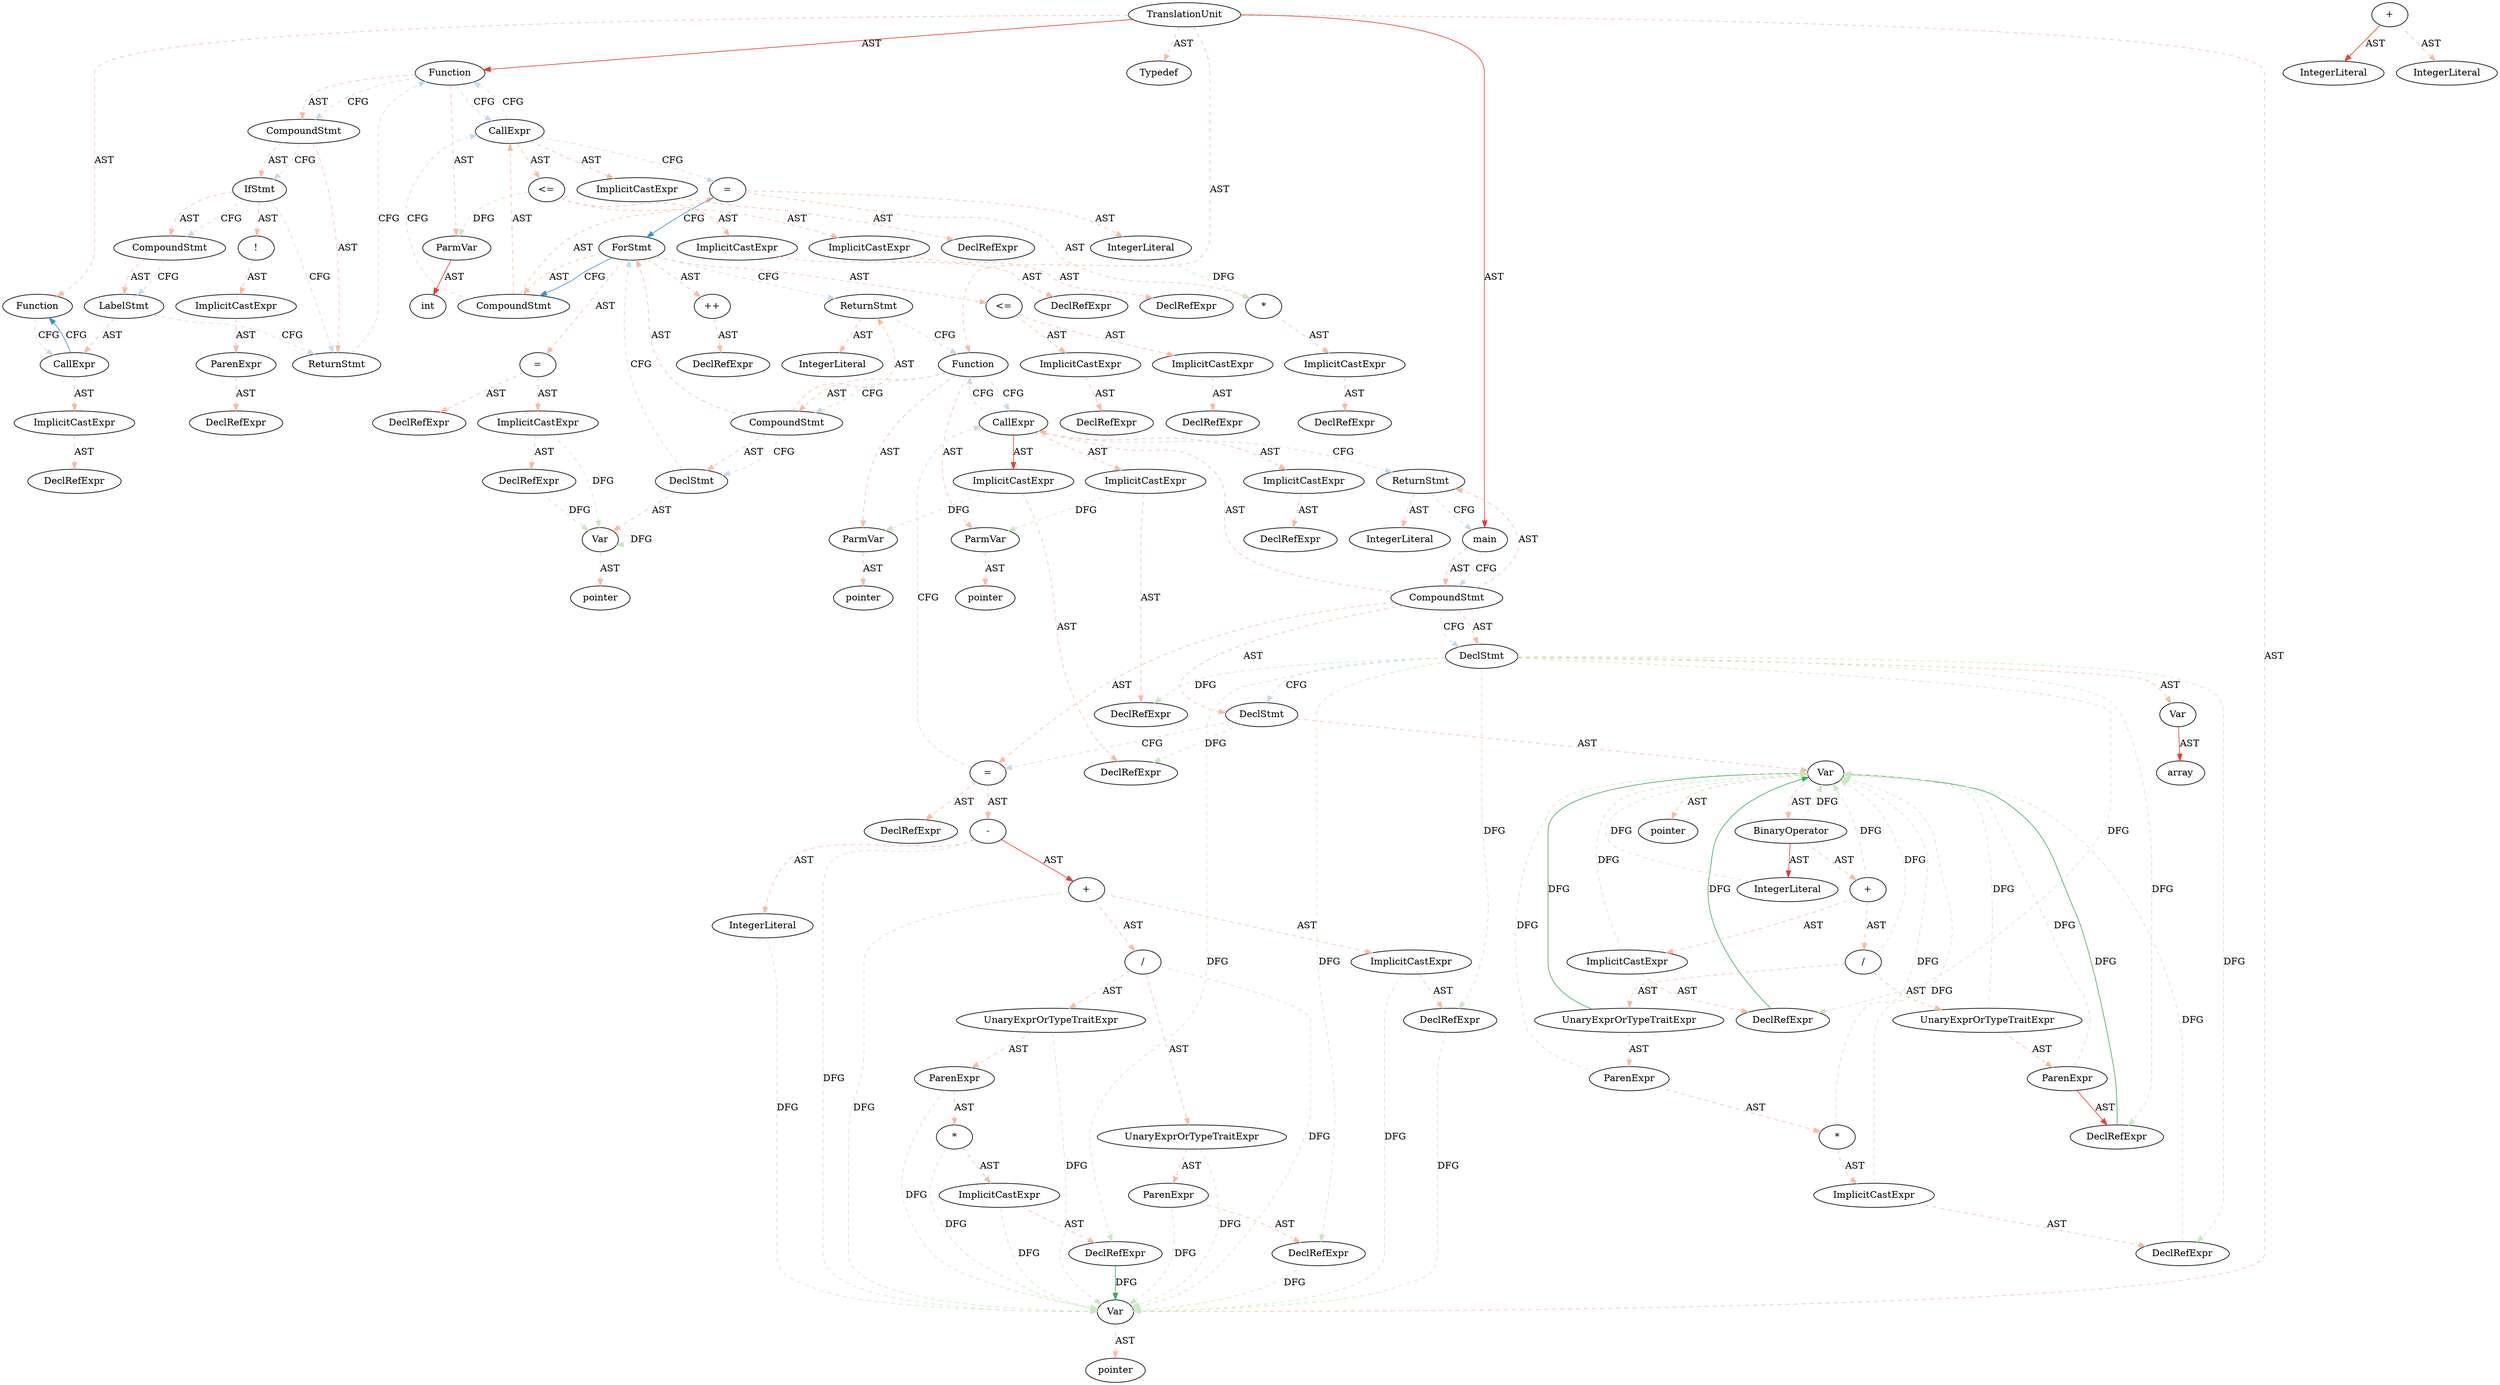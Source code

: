 digraph "" {
	node [label="\N"];
	0	[label=TranslationUnit];
	1	[label=Function];
	0 -> 1	[key=0,
		color=3,
		colorscheme=reds8,
		label=AST,
		style=dashed];
	2	[label=Function];
	0 -> 2	[key=0,
		color=6,
		colorscheme=reds8,
		label=AST,
		style=solid];
	17	[label=Typedef];
	0 -> 17	[key=0,
		color=3,
		colorscheme=reds8,
		label=AST,
		style=dashed];
	18	[label=Var];
	0 -> 18	[key=0,
		color=3,
		colorscheme=reds8,
		label=AST,
		style=dashed];
	20	[label=Function];
	0 -> 20	[key=0,
		color=3,
		colorscheme=reds8,
		label=AST,
		style=dashed];
	57	[label=main];
	0 -> 57	[key=0,
		color=6,
		colorscheme=reds8,
		label=AST,
		style=solid];
	13	[label=CallExpr];
	1 -> 13	[key=0,
		color=3,
		colorscheme=blues8,
		label=CFG,
		style=dashed];
	3	[label=ParmVar];
	2 -> 3	[key=0,
		color=3,
		colorscheme=reds8,
		label=AST,
		style=dashed];
	5	[label=CompoundStmt];
	2 -> 5	[key=0,
		color=3,
		colorscheme=reds8,
		label=AST,
		style=dashed];
	2 -> 5	[key=1,
		color=3,
		colorscheme=blues8,
		label=CFG,
		style=dashed];
	42	[label=CallExpr];
	2 -> 42	[key=0,
		color=3,
		colorscheme=blues8,
		label=CFG,
		style=dashed];
	4	[label=int];
	3 -> 4	[key=0,
		color=6,
		colorscheme=reds8,
		label=AST,
		style=solid];
	6	[label=IfStmt];
	5 -> 6	[key=0,
		color=3,
		colorscheme=reds8,
		label=AST,
		style=dashed];
	5 -> 6	[key=1,
		color=3,
		colorscheme=blues8,
		label=CFG,
		style=dashed];
	16	[label=ReturnStmt];
	5 -> 16	[key=0,
		color=3,
		colorscheme=reds8,
		label=AST,
		style=dashed];
	7	[label="!"];
	6 -> 7	[key=0,
		color=3,
		colorscheme=reds8,
		label=AST,
		style=dashed];
	11	[label=CompoundStmt];
	6 -> 11	[key=0,
		color=3,
		colorscheme=reds8,
		label=AST,
		style=dashed];
	6 -> 11	[key=1,
		color=3,
		colorscheme=blues8,
		label=CFG,
		style=dashed];
	6 -> 16	[key=0,
		color=3,
		colorscheme=blues8,
		label=CFG,
		style=dashed];
	8	[label=ImplicitCastExpr];
	7 -> 8	[key=0,
		color=3,
		colorscheme=reds8,
		label=AST,
		style=dashed];
	9	[label=ParenExpr];
	8 -> 9	[key=0,
		color=3,
		colorscheme=reds8,
		label=AST,
		style=dashed];
	10	[label=DeclRefExpr];
	9 -> 10	[key=0,
		color=3,
		colorscheme=reds8,
		label=AST,
		style=dashed];
	12	[label=LabelStmt];
	11 -> 12	[key=0,
		color=3,
		colorscheme=reds8,
		label=AST,
		style=dashed];
	11 -> 12	[key=1,
		color=3,
		colorscheme=blues8,
		label=CFG,
		style=dashed];
	12 -> 13	[key=0,
		color=3,
		colorscheme=reds8,
		label=AST,
		style=dashed];
	12 -> 16	[key=0,
		color=3,
		colorscheme=blues8,
		label=CFG,
		style=dashed];
	13 -> 1	[key=0,
		color=6,
		colorscheme=blues8,
		label=CFG,
		style=solid];
	14	[label=ImplicitCastExpr];
	13 -> 14	[key=0,
		color=3,
		colorscheme=reds8,
		label=AST,
		style=dashed];
	15	[label=DeclRefExpr];
	14 -> 15	[key=0,
		color=3,
		colorscheme=reds8,
		label=AST,
		style=dashed];
	16 -> 2	[key=0,
		color=3,
		colorscheme=blues8,
		label=CFG,
		style=dashed];
	19	[label=pointer];
	18 -> 19	[key=0,
		color=3,
		colorscheme=reds8,
		label=AST,
		style=dashed];
	21	[label=ParmVar];
	20 -> 21	[key=0,
		color=3,
		colorscheme=reds8,
		label=AST,
		style=dashed];
	22	[label=ParmVar];
	20 -> 22	[key=0,
		color=3,
		colorscheme=reds8,
		label=AST,
		style=dashed];
	25	[label=CompoundStmt];
	20 -> 25	[key=0,
		color=3,
		colorscheme=reds8,
		label=AST,
		style=dashed];
	20 -> 25	[key=1,
		color=3,
		colorscheme=blues8,
		label=CFG,
		style=dashed];
	98	[label=CallExpr];
	20 -> 98	[key=0,
		color=3,
		colorscheme=blues8,
		label=CFG,
		style=dashed];
	23	[label=pointer];
	21 -> 23	[key=0,
		color=3,
		colorscheme=reds8,
		label=AST,
		style=dashed];
	24	[label=pointer];
	22 -> 24	[key=0,
		color=3,
		colorscheme=reds8,
		label=AST,
		style=dashed];
	26	[label=DeclStmt];
	25 -> 26	[key=0,
		color=3,
		colorscheme=reds8,
		label=AST,
		style=dashed];
	25 -> 26	[key=1,
		color=3,
		colorscheme=blues8,
		label=CFG,
		style=dashed];
	29	[label=ForStmt];
	25 -> 29	[key=0,
		color=3,
		colorscheme=reds8,
		label=AST,
		style=dashed];
	55	[label=ReturnStmt];
	25 -> 55	[key=0,
		color=3,
		colorscheme=reds8,
		label=AST,
		style=dashed];
	27	[label=Var];
	26 -> 27	[key=0,
		color=3,
		colorscheme=reds8,
		label=AST,
		style=dashed];
	26 -> 29	[key=0,
		color=3,
		colorscheme=blues8,
		label=CFG,
		style=dashed];
	27 -> 27	[key=0,
		color=3,
		colorscheme=greens8,
		label=DFG,
		style=dashed];
	28	[label=pointer];
	27 -> 28	[key=0,
		color=3,
		colorscheme=reds8,
		label=AST,
		style=dashed];
	30	[label="="];
	29 -> 30	[key=0,
		color=3,
		colorscheme=reds8,
		label=AST,
		style=dashed];
	34	[label="<="];
	29 -> 34	[key=0,
		color=3,
		colorscheme=reds8,
		label=AST,
		style=dashed];
	39	[label="++"];
	29 -> 39	[key=0,
		color=3,
		colorscheme=reds8,
		label=AST,
		style=dashed];
	41	[label=CompoundStmt];
	29 -> 41	[key=0,
		color=3,
		colorscheme=reds8,
		label=AST,
		style=dashed];
	29 -> 41	[key=1,
		color=6,
		colorscheme=blues8,
		label=CFG,
		style=solid];
	29 -> 55	[key=0,
		color=3,
		colorscheme=blues8,
		label=CFG,
		style=dashed];
	31	[label=DeclRefExpr];
	30 -> 31	[key=0,
		color=3,
		colorscheme=reds8,
		label=AST,
		style=dashed];
	32	[label=ImplicitCastExpr];
	30 -> 32	[key=0,
		color=3,
		colorscheme=reds8,
		label=AST,
		style=dashed];
	32 -> 27	[key=0,
		color=3,
		colorscheme=greens8,
		label=DFG,
		style=dashed];
	33	[label=DeclRefExpr];
	32 -> 33	[key=0,
		color=3,
		colorscheme=reds8,
		label=AST,
		style=dashed];
	33 -> 27	[key=0,
		color=3,
		colorscheme=greens8,
		label=DFG,
		style=dashed];
	35	[label=ImplicitCastExpr];
	34 -> 35	[key=0,
		color=3,
		colorscheme=reds8,
		label=AST,
		style=dashed];
	37	[label=ImplicitCastExpr];
	34 -> 37	[key=0,
		color=3,
		colorscheme=reds8,
		label=AST,
		style=dashed];
	36	[label=DeclRefExpr];
	35 -> 36	[key=0,
		color=3,
		colorscheme=reds8,
		label=AST,
		style=dashed];
	38	[label=DeclRefExpr];
	37 -> 38	[key=0,
		color=3,
		colorscheme=reds8,
		label=AST,
		style=dashed];
	40	[label=DeclRefExpr];
	39 -> 40	[key=0,
		color=3,
		colorscheme=reds8,
		label=AST,
		style=dashed];
	41 -> 42	[key=0,
		color=3,
		colorscheme=reds8,
		label=AST,
		style=dashed];
	41 -> 42	[key=1,
		color=3,
		colorscheme=blues8,
		label=CFG,
		style=dashed];
	50	[label="="];
	41 -> 50	[key=0,
		color=3,
		colorscheme=reds8,
		label=AST,
		style=dashed];
	42 -> 2	[key=0,
		color=3,
		colorscheme=blues8,
		label=CFG,
		style=dashed];
	43	[label=ImplicitCastExpr];
	42 -> 43	[key=0,
		color=3,
		colorscheme=reds8,
		label=AST,
		style=dashed];
	45	[label="<="];
	42 -> 45	[key=0,
		color=3,
		colorscheme=reds8,
		label=AST,
		style=dashed];
	42 -> 50	[key=0,
		color=3,
		colorscheme=blues8,
		label=CFG,
		style=dashed];
	44	[label=DeclRefExpr];
	43 -> 44	[key=0,
		color=3,
		colorscheme=reds8,
		label=AST,
		style=dashed];
	45 -> 3	[key=0,
		color=3,
		colorscheme=greens8,
		label=DFG,
		style=dashed];
	46	[label=ImplicitCastExpr];
	45 -> 46	[key=0,
		color=3,
		colorscheme=reds8,
		label=AST,
		style=dashed];
	48	[label=ImplicitCastExpr];
	45 -> 48	[key=0,
		color=3,
		colorscheme=reds8,
		label=AST,
		style=dashed];
	47	[label=DeclRefExpr];
	46 -> 47	[key=0,
		color=3,
		colorscheme=reds8,
		label=AST,
		style=dashed];
	49	[label=DeclRefExpr];
	48 -> 49	[key=0,
		color=3,
		colorscheme=reds8,
		label=AST,
		style=dashed];
	50 -> 29	[key=0,
		color=6,
		colorscheme=blues8,
		label=CFG,
		style=solid];
	51	[label="*"];
	50 -> 51	[key=0,
		color=3,
		colorscheme=reds8,
		label=AST,
		style=dashed];
	54	[label=IntegerLiteral];
	50 -> 54	[key=0,
		color=3,
		colorscheme=reds8,
		label=AST,
		style=dashed];
	52	[label=ImplicitCastExpr];
	51 -> 52	[key=0,
		color=3,
		colorscheme=reds8,
		label=AST,
		style=dashed];
	53	[label=DeclRefExpr];
	52 -> 53	[key=0,
		color=3,
		colorscheme=reds8,
		label=AST,
		style=dashed];
	54 -> 51	[key=0,
		color=3,
		colorscheme=greens8,
		label=DFG,
		style=dashed];
	55 -> 20	[key=0,
		color=3,
		colorscheme=blues8,
		label=CFG,
		style=dashed];
	56	[label=IntegerLiteral];
	55 -> 56	[key=0,
		color=3,
		colorscheme=reds8,
		label=AST,
		style=dashed];
	58	[label=CompoundStmt];
	57 -> 58	[key=0,
		color=3,
		colorscheme=reds8,
		label=AST,
		style=dashed];
	57 -> 58	[key=1,
		color=3,
		colorscheme=blues8,
		label=CFG,
		style=dashed];
	59	[label=DeclStmt];
	58 -> 59	[key=0,
		color=3,
		colorscheme=reds8,
		label=AST,
		style=dashed];
	58 -> 59	[key=1,
		color=3,
		colorscheme=blues8,
		label=CFG,
		style=dashed];
	65	[label=DeclStmt];
	58 -> 65	[key=0,
		color=3,
		colorscheme=reds8,
		label=AST,
		style=dashed];
	82	[label="="];
	58 -> 82	[key=0,
		color=3,
		colorscheme=reds8,
		label=AST,
		style=dashed];
	58 -> 98	[key=0,
		color=3,
		colorscheme=reds8,
		label=AST,
		style=dashed];
	105	[label=ReturnStmt];
	58 -> 105	[key=0,
		color=3,
		colorscheme=reds8,
		label=AST,
		style=dashed];
	60	[label=Var];
	59 -> 60	[key=0,
		color=3,
		colorscheme=reds8,
		label=AST,
		style=dashed];
	59 -> 65	[key=0,
		color=3,
		colorscheme=blues8,
		label=CFG,
		style=dashed];
	71	[label=DeclRefExpr];
	59 -> 71	[key=0,
		color=3,
		colorscheme=greens8,
		label=DFG,
		style=dashed];
	75	[label=DeclRefExpr];
	59 -> 75	[key=0,
		color=3,
		colorscheme=greens8,
		label=DFG,
		style=dashed];
	80	[label=DeclRefExpr];
	59 -> 80	[key=0,
		color=3,
		colorscheme=greens8,
		label=DFG,
		style=dashed];
	87	[label=DeclRefExpr];
	59 -> 87	[key=0,
		color=3,
		colorscheme=greens8,
		label=DFG,
		style=dashed];
	91	[label=DeclRefExpr];
	59 -> 91	[key=0,
		color=3,
		colorscheme=greens8,
		label=DFG,
		style=dashed];
	96	[label=DeclRefExpr];
	59 -> 96	[key=0,
		color=3,
		colorscheme=greens8,
		label=DFG,
		style=dashed];
	102	[label=DeclRefExpr];
	59 -> 102	[key=0,
		color=3,
		colorscheme=greens8,
		label=DFG,
		style=dashed];
	61	[label=array];
	60 -> 61	[key=0,
		color=6,
		colorscheme=reds8,
		label=AST,
		style=solid];
	62	[label="+"];
	63	[label=IntegerLiteral];
	62 -> 63	[key=0,
		color=6,
		colorscheme=reds8,
		label=AST,
		style=solid];
	64	[label=IntegerLiteral];
	62 -> 64	[key=0,
		color=3,
		colorscheme=reds8,
		label=AST,
		style=dashed];
	66	[label=Var];
	65 -> 66	[key=0,
		color=3,
		colorscheme=reds8,
		label=AST,
		style=dashed];
	65 -> 82	[key=0,
		color=3,
		colorscheme=blues8,
		label=CFG,
		style=dashed];
	104	[label=DeclRefExpr];
	65 -> 104	[key=0,
		color=3,
		colorscheme=greens8,
		label=DFG,
		style=dashed];
	67	[label=pointer];
	66 -> 67	[key=0,
		color=3,
		colorscheme=reds8,
		label=AST,
		style=dashed];
	68	[label=BinaryOperator];
	66 -> 68	[key=0,
		color=3,
		colorscheme=reds8,
		label=AST,
		style=dashed];
	68 -> 66	[key=0,
		color=3,
		colorscheme=greens8,
		label=DFG,
		style=dashed];
	69	[label="+"];
	68 -> 69	[key=0,
		color=3,
		colorscheme=reds8,
		label=AST,
		style=dashed];
	81	[label=IntegerLiteral];
	68 -> 81	[key=0,
		color=6,
		colorscheme=reds8,
		label=AST,
		style=solid];
	69 -> 66	[key=0,
		color=3,
		colorscheme=greens8,
		label=DFG,
		style=dashed];
	70	[label=ImplicitCastExpr];
	69 -> 70	[key=0,
		color=3,
		colorscheme=reds8,
		label=AST,
		style=dashed];
	72	[label="/"];
	69 -> 72	[key=0,
		color=3,
		colorscheme=reds8,
		label=AST,
		style=dashed];
	70 -> 66	[key=0,
		color=3,
		colorscheme=greens8,
		label=DFG,
		style=dashed];
	70 -> 71	[key=0,
		color=3,
		colorscheme=reds8,
		label=AST,
		style=dashed];
	71 -> 66	[key=0,
		color=6,
		colorscheme=greens8,
		label=DFG,
		style=solid];
	72 -> 66	[key=0,
		color=3,
		colorscheme=greens8,
		label=DFG,
		style=dashed];
	73	[label=UnaryExprOrTypeTraitExpr];
	72 -> 73	[key=0,
		color=3,
		colorscheme=reds8,
		label=AST,
		style=dashed];
	76	[label=UnaryExprOrTypeTraitExpr];
	72 -> 76	[key=0,
		color=3,
		colorscheme=reds8,
		label=AST,
		style=dashed];
	73 -> 66	[key=0,
		color=3,
		colorscheme=greens8,
		label=DFG,
		style=dashed];
	74	[label=ParenExpr];
	73 -> 74	[key=0,
		color=3,
		colorscheme=reds8,
		label=AST,
		style=dashed];
	74 -> 66	[key=0,
		color=3,
		colorscheme=greens8,
		label=DFG,
		style=dashed];
	74 -> 75	[key=0,
		color=6,
		colorscheme=reds8,
		label=AST,
		style=solid];
	75 -> 66	[key=0,
		color=6,
		colorscheme=greens8,
		label=DFG,
		style=solid];
	76 -> 66	[key=0,
		color=6,
		colorscheme=greens8,
		label=DFG,
		style=solid];
	77	[label=ParenExpr];
	76 -> 77	[key=0,
		color=3,
		colorscheme=reds8,
		label=AST,
		style=dashed];
	77 -> 66	[key=0,
		color=3,
		colorscheme=greens8,
		label=DFG,
		style=dashed];
	78	[label="*"];
	77 -> 78	[key=0,
		color=3,
		colorscheme=reds8,
		label=AST,
		style=dashed];
	78 -> 66	[key=0,
		color=3,
		colorscheme=greens8,
		label=DFG,
		style=dashed];
	79	[label=ImplicitCastExpr];
	78 -> 79	[key=0,
		color=3,
		colorscheme=reds8,
		label=AST,
		style=dashed];
	79 -> 66	[key=0,
		color=3,
		colorscheme=greens8,
		label=DFG,
		style=dashed];
	79 -> 80	[key=0,
		color=3,
		colorscheme=reds8,
		label=AST,
		style=dashed];
	80 -> 66	[key=0,
		color=3,
		colorscheme=greens8,
		label=DFG,
		style=dashed];
	81 -> 66	[key=0,
		color=3,
		colorscheme=greens8,
		label=DFG,
		style=dashed];
	83	[label=DeclRefExpr];
	82 -> 83	[key=0,
		color=3,
		colorscheme=reds8,
		label=AST,
		style=dashed];
	84	[label="-"];
	82 -> 84	[key=0,
		color=3,
		colorscheme=reds8,
		label=AST,
		style=dashed];
	82 -> 98	[key=0,
		color=3,
		colorscheme=blues8,
		label=CFG,
		style=dashed];
	84 -> 18	[key=0,
		color=3,
		colorscheme=greens8,
		label=DFG,
		style=dashed];
	85	[label="+"];
	84 -> 85	[key=0,
		color=6,
		colorscheme=reds8,
		label=AST,
		style=solid];
	97	[label=IntegerLiteral];
	84 -> 97	[key=0,
		color=3,
		colorscheme=reds8,
		label=AST,
		style=dashed];
	85 -> 18	[key=0,
		color=3,
		colorscheme=greens8,
		label=DFG,
		style=dashed];
	86	[label=ImplicitCastExpr];
	85 -> 86	[key=0,
		color=3,
		colorscheme=reds8,
		label=AST,
		style=dashed];
	88	[label="/"];
	85 -> 88	[key=0,
		color=3,
		colorscheme=reds8,
		label=AST,
		style=dashed];
	86 -> 18	[key=0,
		color=3,
		colorscheme=greens8,
		label=DFG,
		style=dashed];
	86 -> 87	[key=0,
		color=3,
		colorscheme=reds8,
		label=AST,
		style=dashed];
	87 -> 18	[key=0,
		color=3,
		colorscheme=greens8,
		label=DFG,
		style=dashed];
	88 -> 18	[key=0,
		color=3,
		colorscheme=greens8,
		label=DFG,
		style=dashed];
	89	[label=UnaryExprOrTypeTraitExpr];
	88 -> 89	[key=0,
		color=3,
		colorscheme=reds8,
		label=AST,
		style=dashed];
	92	[label=UnaryExprOrTypeTraitExpr];
	88 -> 92	[key=0,
		color=3,
		colorscheme=reds8,
		label=AST,
		style=dashed];
	89 -> 18	[key=0,
		color=3,
		colorscheme=greens8,
		label=DFG,
		style=dashed];
	90	[label=ParenExpr];
	89 -> 90	[key=0,
		color=3,
		colorscheme=reds8,
		label=AST,
		style=dashed];
	90 -> 18	[key=0,
		color=3,
		colorscheme=greens8,
		label=DFG,
		style=dashed];
	90 -> 91	[key=0,
		color=3,
		colorscheme=reds8,
		label=AST,
		style=dashed];
	91 -> 18	[key=0,
		color=3,
		colorscheme=greens8,
		label=DFG,
		style=dashed];
	92 -> 18	[key=0,
		color=3,
		colorscheme=greens8,
		label=DFG,
		style=dashed];
	93	[label=ParenExpr];
	92 -> 93	[key=0,
		color=3,
		colorscheme=reds8,
		label=AST,
		style=dashed];
	93 -> 18	[key=0,
		color=3,
		colorscheme=greens8,
		label=DFG,
		style=dashed];
	94	[label="*"];
	93 -> 94	[key=0,
		color=3,
		colorscheme=reds8,
		label=AST,
		style=dashed];
	94 -> 18	[key=0,
		color=3,
		colorscheme=greens8,
		label=DFG,
		style=dashed];
	95	[label=ImplicitCastExpr];
	94 -> 95	[key=0,
		color=3,
		colorscheme=reds8,
		label=AST,
		style=dashed];
	95 -> 18	[key=0,
		color=3,
		colorscheme=greens8,
		label=DFG,
		style=dashed];
	95 -> 96	[key=0,
		color=3,
		colorscheme=reds8,
		label=AST,
		style=dashed];
	96 -> 18	[key=0,
		color=6,
		colorscheme=greens8,
		label=DFG,
		style=solid];
	97 -> 18	[key=0,
		color=3,
		colorscheme=greens8,
		label=DFG,
		style=dashed];
	98 -> 20	[key=0,
		color=3,
		colorscheme=blues8,
		label=CFG,
		style=dashed];
	99	[label=ImplicitCastExpr];
	98 -> 99	[key=0,
		color=3,
		colorscheme=reds8,
		label=AST,
		style=dashed];
	101	[label=ImplicitCastExpr];
	98 -> 101	[key=0,
		color=3,
		colorscheme=reds8,
		label=AST,
		style=dashed];
	103	[label=ImplicitCastExpr];
	98 -> 103	[key=0,
		color=6,
		colorscheme=reds8,
		label=AST,
		style=solid];
	98 -> 105	[key=0,
		color=3,
		colorscheme=blues8,
		label=CFG,
		style=dashed];
	100	[label=DeclRefExpr];
	99 -> 100	[key=0,
		color=3,
		colorscheme=reds8,
		label=AST,
		style=dashed];
	101 -> 21	[key=0,
		color=3,
		colorscheme=greens8,
		label=DFG,
		style=dashed];
	101 -> 102	[key=0,
		color=3,
		colorscheme=reds8,
		label=AST,
		style=dashed];
	103 -> 22	[key=0,
		color=3,
		colorscheme=greens8,
		label=DFG,
		style=dashed];
	103 -> 104	[key=0,
		color=3,
		colorscheme=reds8,
		label=AST,
		style=dashed];
	105 -> 57	[key=0,
		color=3,
		colorscheme=blues8,
		label=CFG,
		style=dashed];
	106	[label=IntegerLiteral];
	105 -> 106	[key=0,
		color=3,
		colorscheme=reds8,
		label=AST,
		style=dashed];
}
